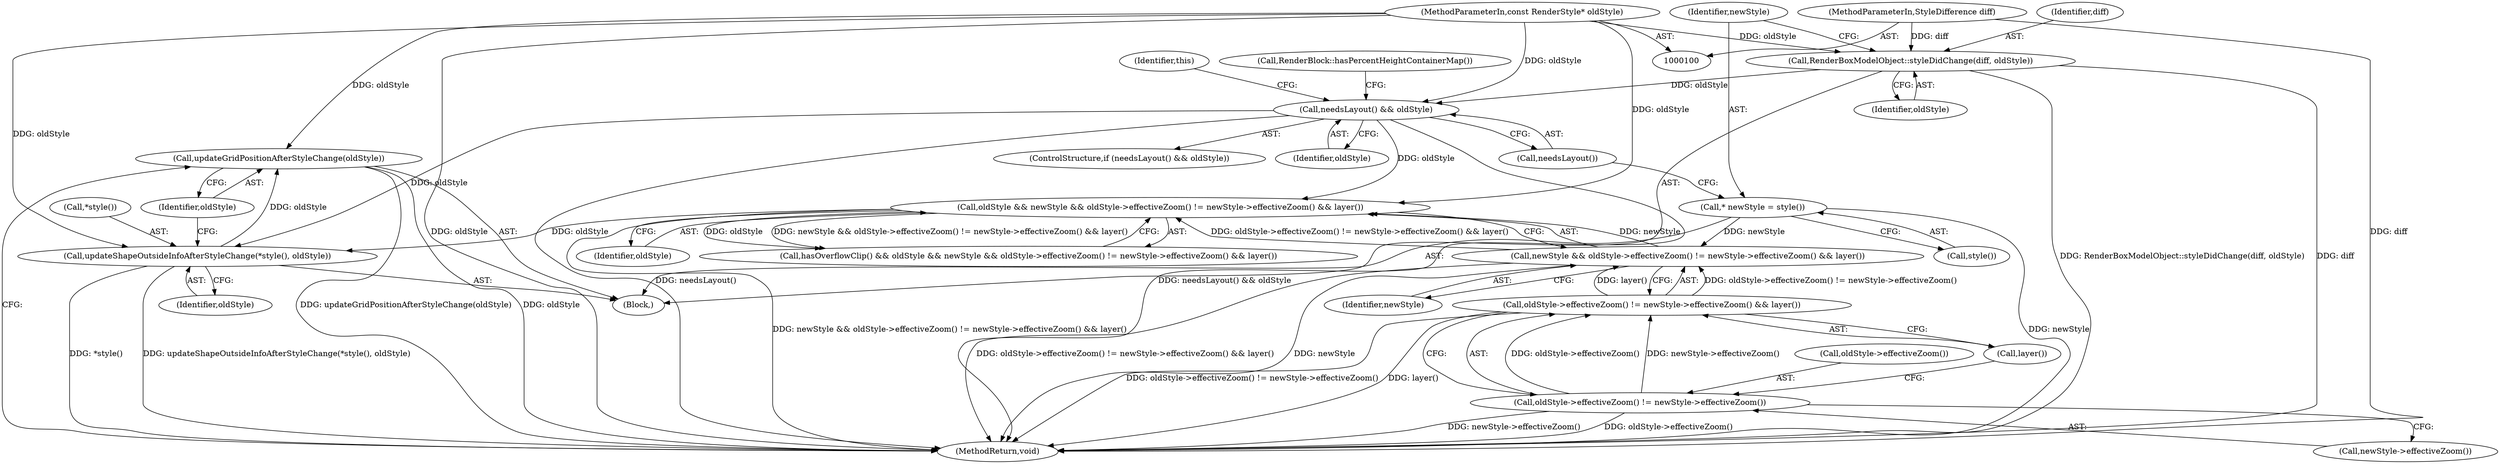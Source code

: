 digraph "0_Chrome_b2b21468c1f7f08b30a7c1755316f6026c50eb2a_4@API" {
"1000217" [label="(Call,updateGridPositionAfterStyleChange(oldStyle))"];
"1000213" [label="(Call,updateShapeOutsideInfoAfterStyleChange(*style(), oldStyle))"];
"1000150" [label="(Call,oldStyle && newStyle && oldStyle->effectiveZoom() != newStyle->effectiveZoom() && layer())"];
"1000116" [label="(Call,needsLayout() && oldStyle)"];
"1000108" [label="(Call,RenderBoxModelObject::styleDidChange(diff, oldStyle))"];
"1000101" [label="(MethodParameterIn,StyleDifference diff)"];
"1000102" [label="(MethodParameterIn,const RenderStyle* oldStyle)"];
"1000152" [label="(Call,newStyle && oldStyle->effectiveZoom() != newStyle->effectiveZoom() && layer())"];
"1000112" [label="(Call,* newStyle = style())"];
"1000154" [label="(Call,oldStyle->effectiveZoom() != newStyle->effectiveZoom() && layer())"];
"1000155" [label="(Call,oldStyle->effectiveZoom() != newStyle->effectiveZoom())"];
"1000217" [label="(Call,updateGridPositionAfterStyleChange(oldStyle))"];
"1000157" [label="(Call,newStyle->effectiveZoom())"];
"1000219" [label="(MethodReturn,void)"];
"1000150" [label="(Call,oldStyle && newStyle && oldStyle->effectiveZoom() != newStyle->effectiveZoom() && layer())"];
"1000103" [label="(Block,)"];
"1000116" [label="(Call,needsLayout() && oldStyle)"];
"1000158" [label="(Call,layer())"];
"1000156" [label="(Call,oldStyle->effectiveZoom())"];
"1000115" [label="(ControlStructure,if (needsLayout() && oldStyle))"];
"1000155" [label="(Call,oldStyle->effectiveZoom() != newStyle->effectiveZoom())"];
"1000213" [label="(Call,updateShapeOutsideInfoAfterStyleChange(*style(), oldStyle))"];
"1000108" [label="(Call,RenderBoxModelObject::styleDidChange(diff, oldStyle))"];
"1000214" [label="(Call,*style())"];
"1000148" [label="(Call,hasOverflowClip() && oldStyle && newStyle && oldStyle->effectiveZoom() != newStyle->effectiveZoom() && layer())"];
"1000216" [label="(Identifier,oldStyle)"];
"1000109" [label="(Identifier,diff)"];
"1000154" [label="(Call,oldStyle->effectiveZoom() != newStyle->effectiveZoom() && layer())"];
"1000121" [label="(Identifier,this)"];
"1000110" [label="(Identifier,oldStyle)"];
"1000102" [label="(MethodParameterIn,const RenderStyle* oldStyle)"];
"1000113" [label="(Identifier,newStyle)"];
"1000112" [label="(Call,* newStyle = style())"];
"1000114" [label="(Call,style())"];
"1000153" [label="(Identifier,newStyle)"];
"1000218" [label="(Identifier,oldStyle)"];
"1000151" [label="(Identifier,oldStyle)"];
"1000101" [label="(MethodParameterIn,StyleDifference diff)"];
"1000152" [label="(Call,newStyle && oldStyle->effectiveZoom() != newStyle->effectiveZoom() && layer())"];
"1000139" [label="(Call,RenderBlock::hasPercentHeightContainerMap())"];
"1000118" [label="(Identifier,oldStyle)"];
"1000117" [label="(Call,needsLayout())"];
"1000217" -> "1000103"  [label="AST: "];
"1000217" -> "1000218"  [label="CFG: "];
"1000218" -> "1000217"  [label="AST: "];
"1000219" -> "1000217"  [label="CFG: "];
"1000217" -> "1000219"  [label="DDG: updateGridPositionAfterStyleChange(oldStyle)"];
"1000217" -> "1000219"  [label="DDG: oldStyle"];
"1000213" -> "1000217"  [label="DDG: oldStyle"];
"1000102" -> "1000217"  [label="DDG: oldStyle"];
"1000213" -> "1000103"  [label="AST: "];
"1000213" -> "1000216"  [label="CFG: "];
"1000214" -> "1000213"  [label="AST: "];
"1000216" -> "1000213"  [label="AST: "];
"1000218" -> "1000213"  [label="CFG: "];
"1000213" -> "1000219"  [label="DDG: *style()"];
"1000213" -> "1000219"  [label="DDG: updateShapeOutsideInfoAfterStyleChange(*style(), oldStyle)"];
"1000150" -> "1000213"  [label="DDG: oldStyle"];
"1000116" -> "1000213"  [label="DDG: oldStyle"];
"1000102" -> "1000213"  [label="DDG: oldStyle"];
"1000150" -> "1000148"  [label="AST: "];
"1000150" -> "1000151"  [label="CFG: "];
"1000150" -> "1000152"  [label="CFG: "];
"1000151" -> "1000150"  [label="AST: "];
"1000152" -> "1000150"  [label="AST: "];
"1000148" -> "1000150"  [label="CFG: "];
"1000150" -> "1000219"  [label="DDG: newStyle && oldStyle->effectiveZoom() != newStyle->effectiveZoom() && layer()"];
"1000150" -> "1000148"  [label="DDG: oldStyle"];
"1000150" -> "1000148"  [label="DDG: newStyle && oldStyle->effectiveZoom() != newStyle->effectiveZoom() && layer()"];
"1000116" -> "1000150"  [label="DDG: oldStyle"];
"1000102" -> "1000150"  [label="DDG: oldStyle"];
"1000152" -> "1000150"  [label="DDG: newStyle"];
"1000152" -> "1000150"  [label="DDG: oldStyle->effectiveZoom() != newStyle->effectiveZoom() && layer()"];
"1000116" -> "1000115"  [label="AST: "];
"1000116" -> "1000117"  [label="CFG: "];
"1000116" -> "1000118"  [label="CFG: "];
"1000117" -> "1000116"  [label="AST: "];
"1000118" -> "1000116"  [label="AST: "];
"1000121" -> "1000116"  [label="CFG: "];
"1000139" -> "1000116"  [label="CFG: "];
"1000116" -> "1000219"  [label="DDG: needsLayout()"];
"1000116" -> "1000219"  [label="DDG: needsLayout() && oldStyle"];
"1000108" -> "1000116"  [label="DDG: oldStyle"];
"1000102" -> "1000116"  [label="DDG: oldStyle"];
"1000108" -> "1000103"  [label="AST: "];
"1000108" -> "1000110"  [label="CFG: "];
"1000109" -> "1000108"  [label="AST: "];
"1000110" -> "1000108"  [label="AST: "];
"1000113" -> "1000108"  [label="CFG: "];
"1000108" -> "1000219"  [label="DDG: RenderBoxModelObject::styleDidChange(diff, oldStyle)"];
"1000108" -> "1000219"  [label="DDG: diff"];
"1000101" -> "1000108"  [label="DDG: diff"];
"1000102" -> "1000108"  [label="DDG: oldStyle"];
"1000101" -> "1000100"  [label="AST: "];
"1000101" -> "1000219"  [label="DDG: diff"];
"1000102" -> "1000100"  [label="AST: "];
"1000102" -> "1000219"  [label="DDG: oldStyle"];
"1000152" -> "1000153"  [label="CFG: "];
"1000152" -> "1000154"  [label="CFG: "];
"1000153" -> "1000152"  [label="AST: "];
"1000154" -> "1000152"  [label="AST: "];
"1000152" -> "1000219"  [label="DDG: newStyle"];
"1000152" -> "1000219"  [label="DDG: oldStyle->effectiveZoom() != newStyle->effectiveZoom() && layer()"];
"1000112" -> "1000152"  [label="DDG: newStyle"];
"1000154" -> "1000152"  [label="DDG: oldStyle->effectiveZoom() != newStyle->effectiveZoom()"];
"1000154" -> "1000152"  [label="DDG: layer()"];
"1000112" -> "1000103"  [label="AST: "];
"1000112" -> "1000114"  [label="CFG: "];
"1000113" -> "1000112"  [label="AST: "];
"1000114" -> "1000112"  [label="AST: "];
"1000117" -> "1000112"  [label="CFG: "];
"1000112" -> "1000219"  [label="DDG: newStyle"];
"1000154" -> "1000155"  [label="CFG: "];
"1000154" -> "1000158"  [label="CFG: "];
"1000155" -> "1000154"  [label="AST: "];
"1000158" -> "1000154"  [label="AST: "];
"1000154" -> "1000219"  [label="DDG: oldStyle->effectiveZoom() != newStyle->effectiveZoom()"];
"1000154" -> "1000219"  [label="DDG: layer()"];
"1000155" -> "1000154"  [label="DDG: oldStyle->effectiveZoom()"];
"1000155" -> "1000154"  [label="DDG: newStyle->effectiveZoom()"];
"1000155" -> "1000157"  [label="CFG: "];
"1000156" -> "1000155"  [label="AST: "];
"1000157" -> "1000155"  [label="AST: "];
"1000158" -> "1000155"  [label="CFG: "];
"1000155" -> "1000219"  [label="DDG: newStyle->effectiveZoom()"];
"1000155" -> "1000219"  [label="DDG: oldStyle->effectiveZoom()"];
}
